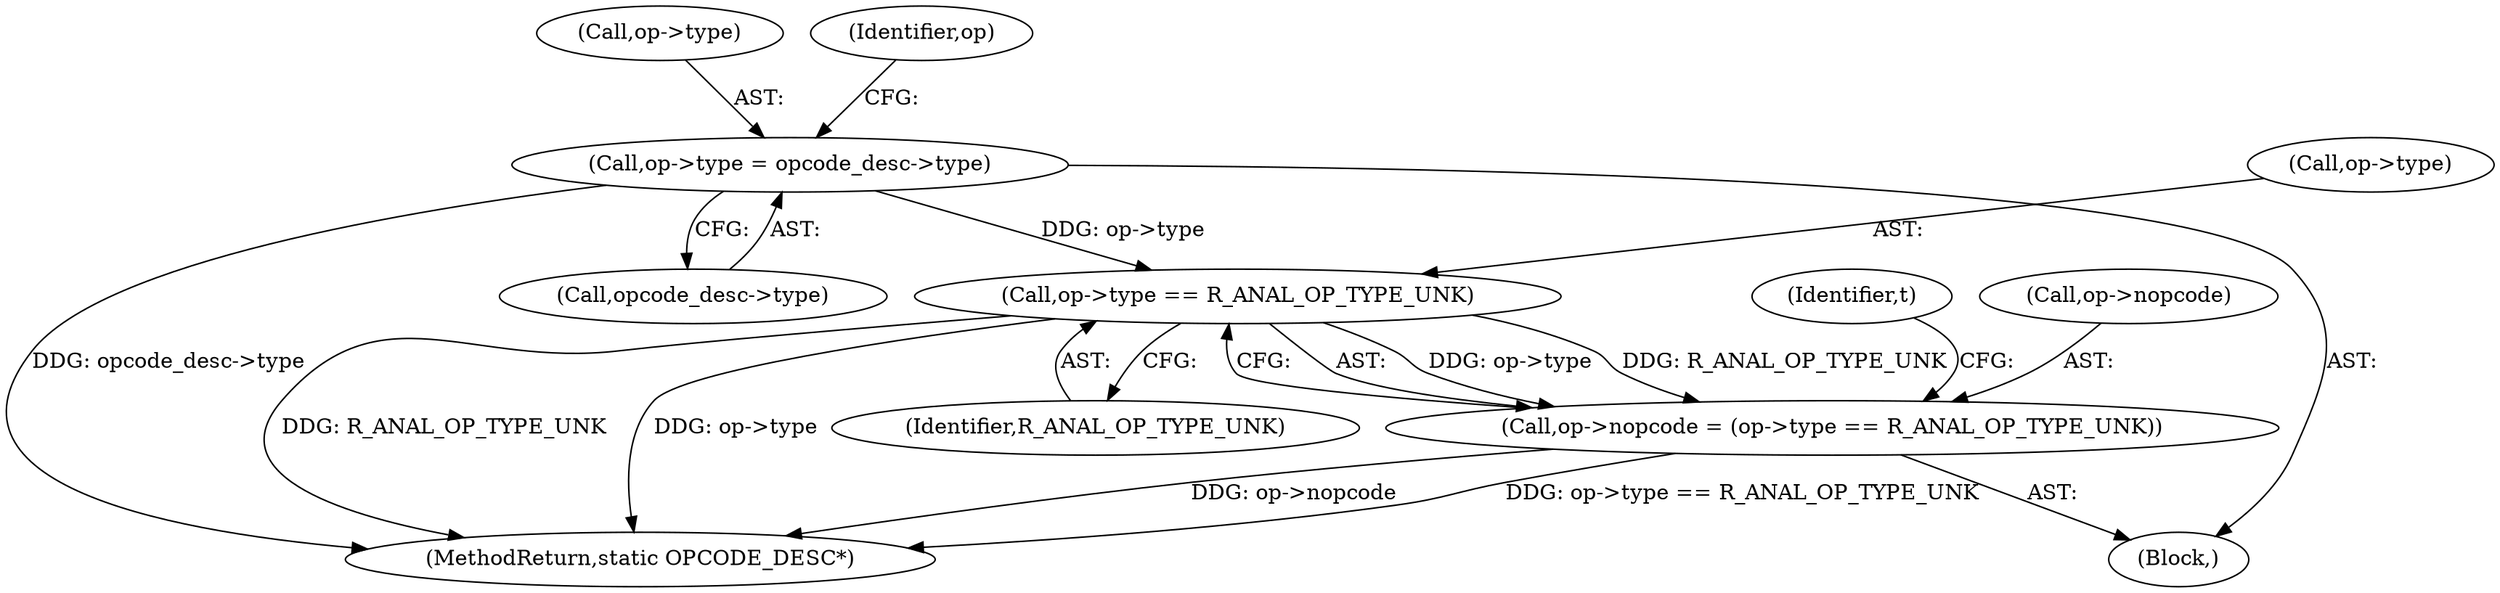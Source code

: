 digraph "0_radare2_b35530fa0681b27eba084de5527037ebfb397422@pointer" {
"1000249" [label="(Call,op->type == R_ANAL_OP_TYPE_UNK)"];
"1000193" [label="(Call,op->type = opcode_desc->type)"];
"1000245" [label="(Call,op->nopcode = (op->type == R_ANAL_OP_TYPE_UNK))"];
"1000175" [label="(Block,)"];
"1000250" [label="(Call,op->type)"];
"1000194" [label="(Call,op->type)"];
"1000245" [label="(Call,op->nopcode = (op->type == R_ANAL_OP_TYPE_UNK))"];
"1000255" [label="(Identifier,t)"];
"1000202" [label="(Identifier,op)"];
"1000246" [label="(Call,op->nopcode)"];
"1000360" [label="(MethodReturn,static OPCODE_DESC*)"];
"1000193" [label="(Call,op->type = opcode_desc->type)"];
"1000197" [label="(Call,opcode_desc->type)"];
"1000253" [label="(Identifier,R_ANAL_OP_TYPE_UNK)"];
"1000249" [label="(Call,op->type == R_ANAL_OP_TYPE_UNK)"];
"1000249" -> "1000245"  [label="AST: "];
"1000249" -> "1000253"  [label="CFG: "];
"1000250" -> "1000249"  [label="AST: "];
"1000253" -> "1000249"  [label="AST: "];
"1000245" -> "1000249"  [label="CFG: "];
"1000249" -> "1000360"  [label="DDG: R_ANAL_OP_TYPE_UNK"];
"1000249" -> "1000360"  [label="DDG: op->type"];
"1000249" -> "1000245"  [label="DDG: op->type"];
"1000249" -> "1000245"  [label="DDG: R_ANAL_OP_TYPE_UNK"];
"1000193" -> "1000249"  [label="DDG: op->type"];
"1000193" -> "1000175"  [label="AST: "];
"1000193" -> "1000197"  [label="CFG: "];
"1000194" -> "1000193"  [label="AST: "];
"1000197" -> "1000193"  [label="AST: "];
"1000202" -> "1000193"  [label="CFG: "];
"1000193" -> "1000360"  [label="DDG: opcode_desc->type"];
"1000245" -> "1000175"  [label="AST: "];
"1000246" -> "1000245"  [label="AST: "];
"1000255" -> "1000245"  [label="CFG: "];
"1000245" -> "1000360"  [label="DDG: op->nopcode"];
"1000245" -> "1000360"  [label="DDG: op->type == R_ANAL_OP_TYPE_UNK"];
}
